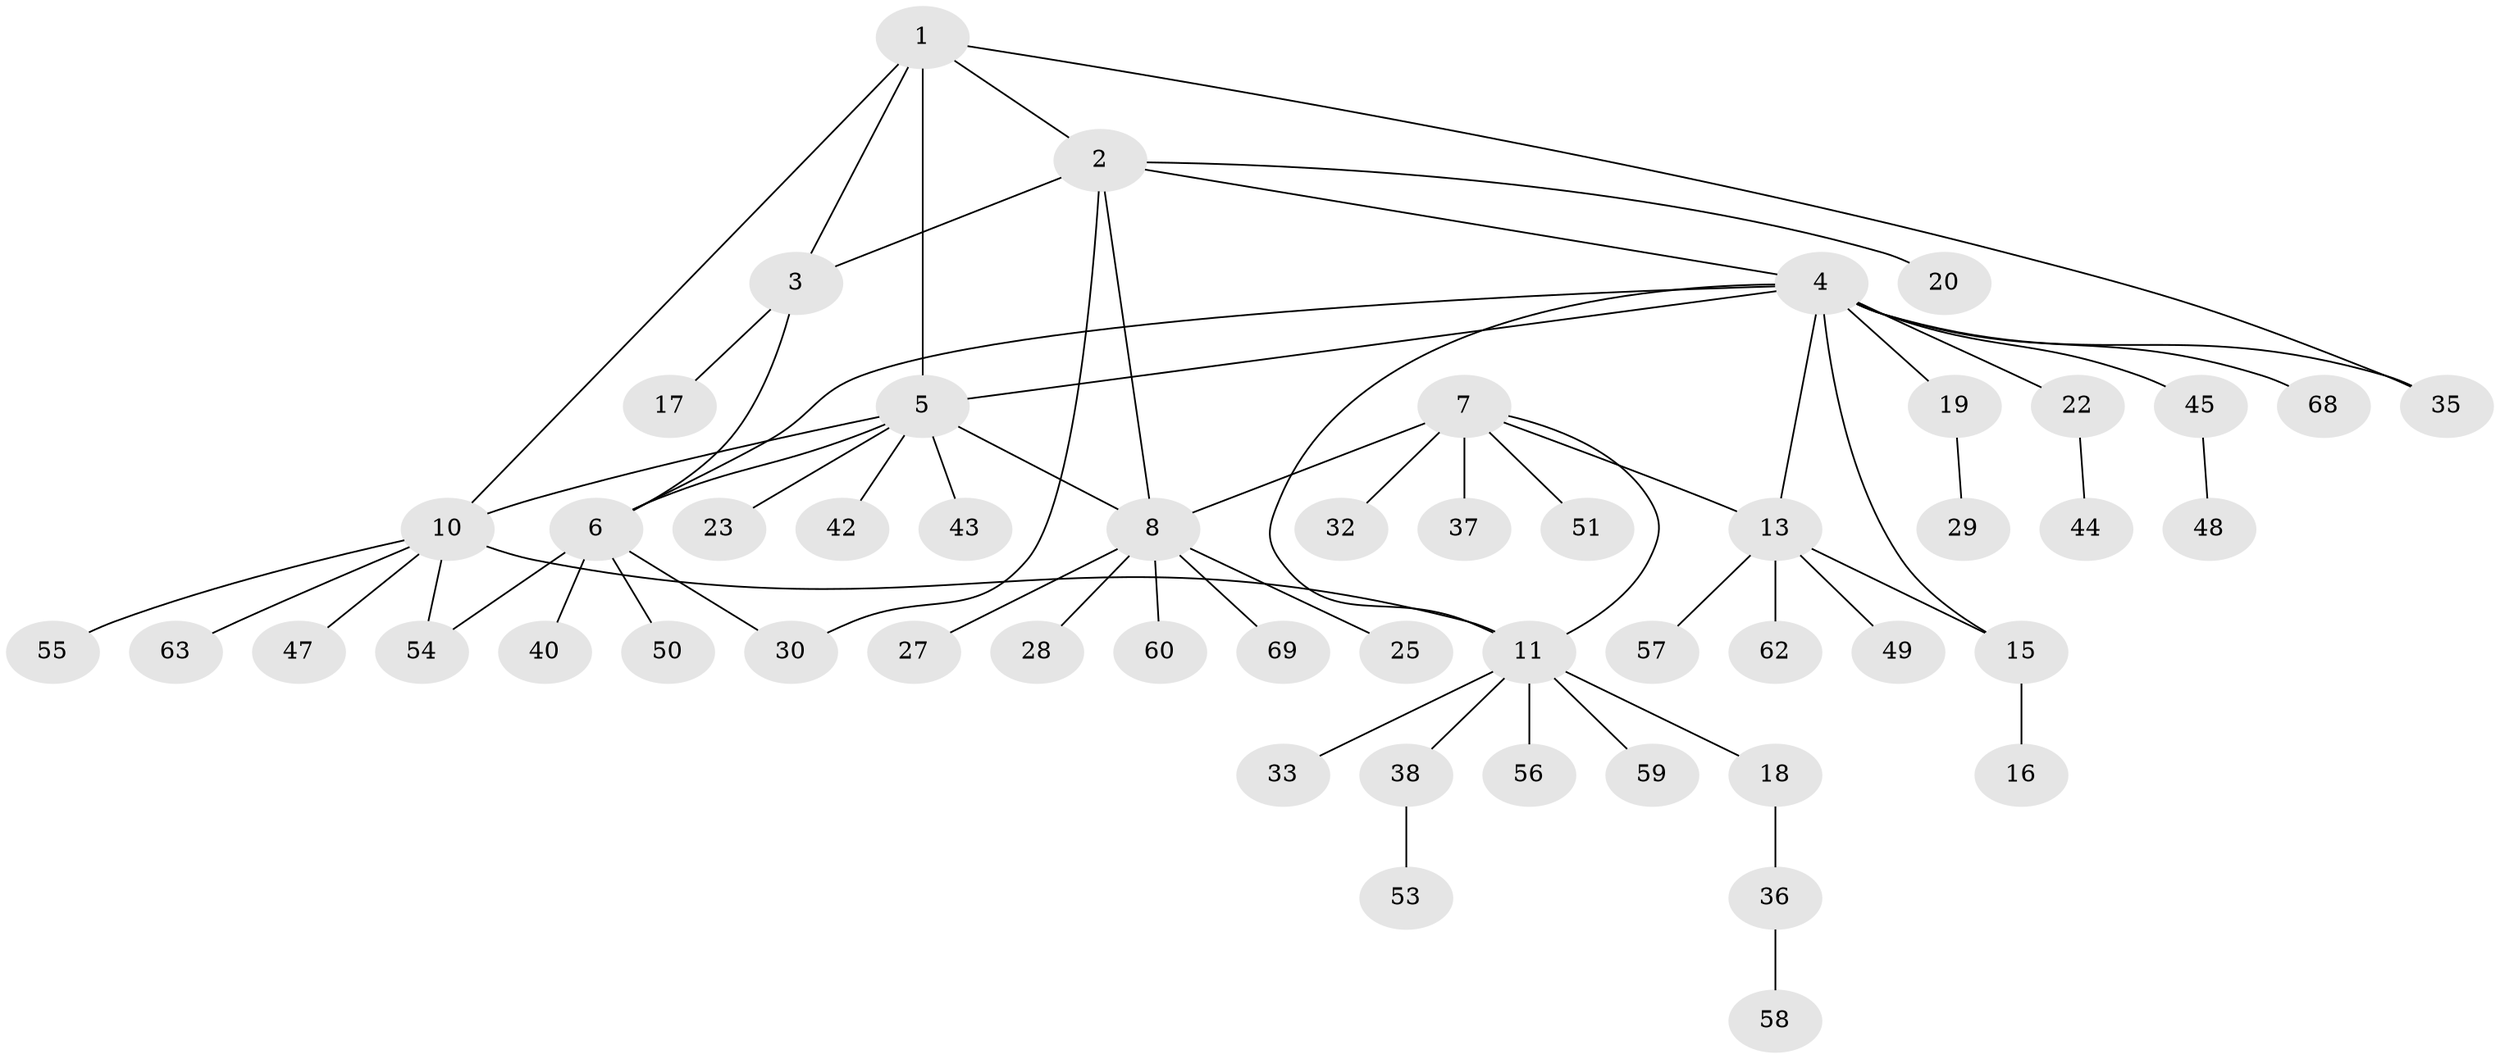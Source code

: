 // original degree distribution, {6: 0.027777777777777776, 7: 0.041666666666666664, 5: 0.027777777777777776, 8: 0.05555555555555555, 4: 0.027777777777777776, 9: 0.013888888888888888, 3: 0.06944444444444445, 2: 0.16666666666666666, 1: 0.5694444444444444}
// Generated by graph-tools (version 1.1) at 2025/42/03/06/25 10:42:07]
// undirected, 52 vertices, 64 edges
graph export_dot {
graph [start="1"]
  node [color=gray90,style=filled];
  1 [super="+21"];
  2 [super="+26"];
  3 [super="+34"];
  4 [super="+14"];
  5 [super="+41"];
  6 [super="+66"];
  7 [super="+39"];
  8 [super="+9"];
  10 [super="+72"];
  11 [super="+12"];
  13 [super="+31"];
  15;
  16 [super="+67"];
  17;
  18 [super="+24"];
  19 [super="+64"];
  20;
  22;
  23;
  25 [super="+61"];
  27;
  28;
  29;
  30 [super="+65"];
  32;
  33;
  35 [super="+46"];
  36;
  37;
  38 [super="+52"];
  40;
  42;
  43;
  44;
  45 [super="+71"];
  47;
  48;
  49 [super="+70"];
  50;
  51;
  53;
  54;
  55;
  56;
  57;
  58;
  59;
  60;
  62;
  63;
  68;
  69;
  1 -- 2;
  1 -- 3;
  1 -- 10;
  1 -- 35;
  1 -- 5;
  2 -- 3;
  2 -- 20;
  2 -- 30;
  2 -- 8;
  2 -- 4;
  3 -- 6;
  3 -- 17;
  4 -- 5;
  4 -- 6;
  4 -- 45;
  4 -- 68;
  4 -- 35;
  4 -- 13;
  4 -- 15;
  4 -- 19;
  4 -- 22;
  4 -- 11;
  5 -- 6;
  5 -- 8;
  5 -- 10;
  5 -- 23;
  5 -- 42;
  5 -- 43;
  6 -- 30;
  6 -- 40;
  6 -- 50;
  6 -- 54;
  7 -- 8 [weight=2];
  7 -- 11;
  7 -- 13;
  7 -- 32;
  7 -- 37;
  7 -- 51;
  8 -- 25;
  8 -- 27;
  8 -- 28;
  8 -- 60;
  8 -- 69;
  10 -- 11 [weight=2];
  10 -- 47;
  10 -- 54;
  10 -- 55;
  10 -- 63;
  11 -- 33;
  11 -- 18;
  11 -- 38;
  11 -- 56;
  11 -- 59;
  13 -- 15;
  13 -- 49;
  13 -- 62;
  13 -- 57;
  15 -- 16;
  18 -- 36;
  19 -- 29;
  22 -- 44;
  36 -- 58;
  38 -- 53;
  45 -- 48;
}
